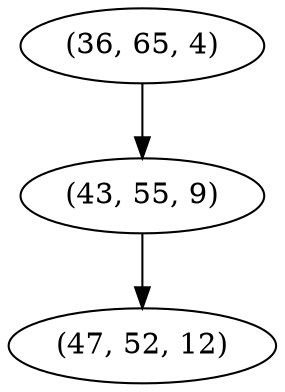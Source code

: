 digraph tree {
    "(36, 65, 4)";
    "(43, 55, 9)";
    "(47, 52, 12)";
    "(36, 65, 4)" -> "(43, 55, 9)";
    "(43, 55, 9)" -> "(47, 52, 12)";
}
